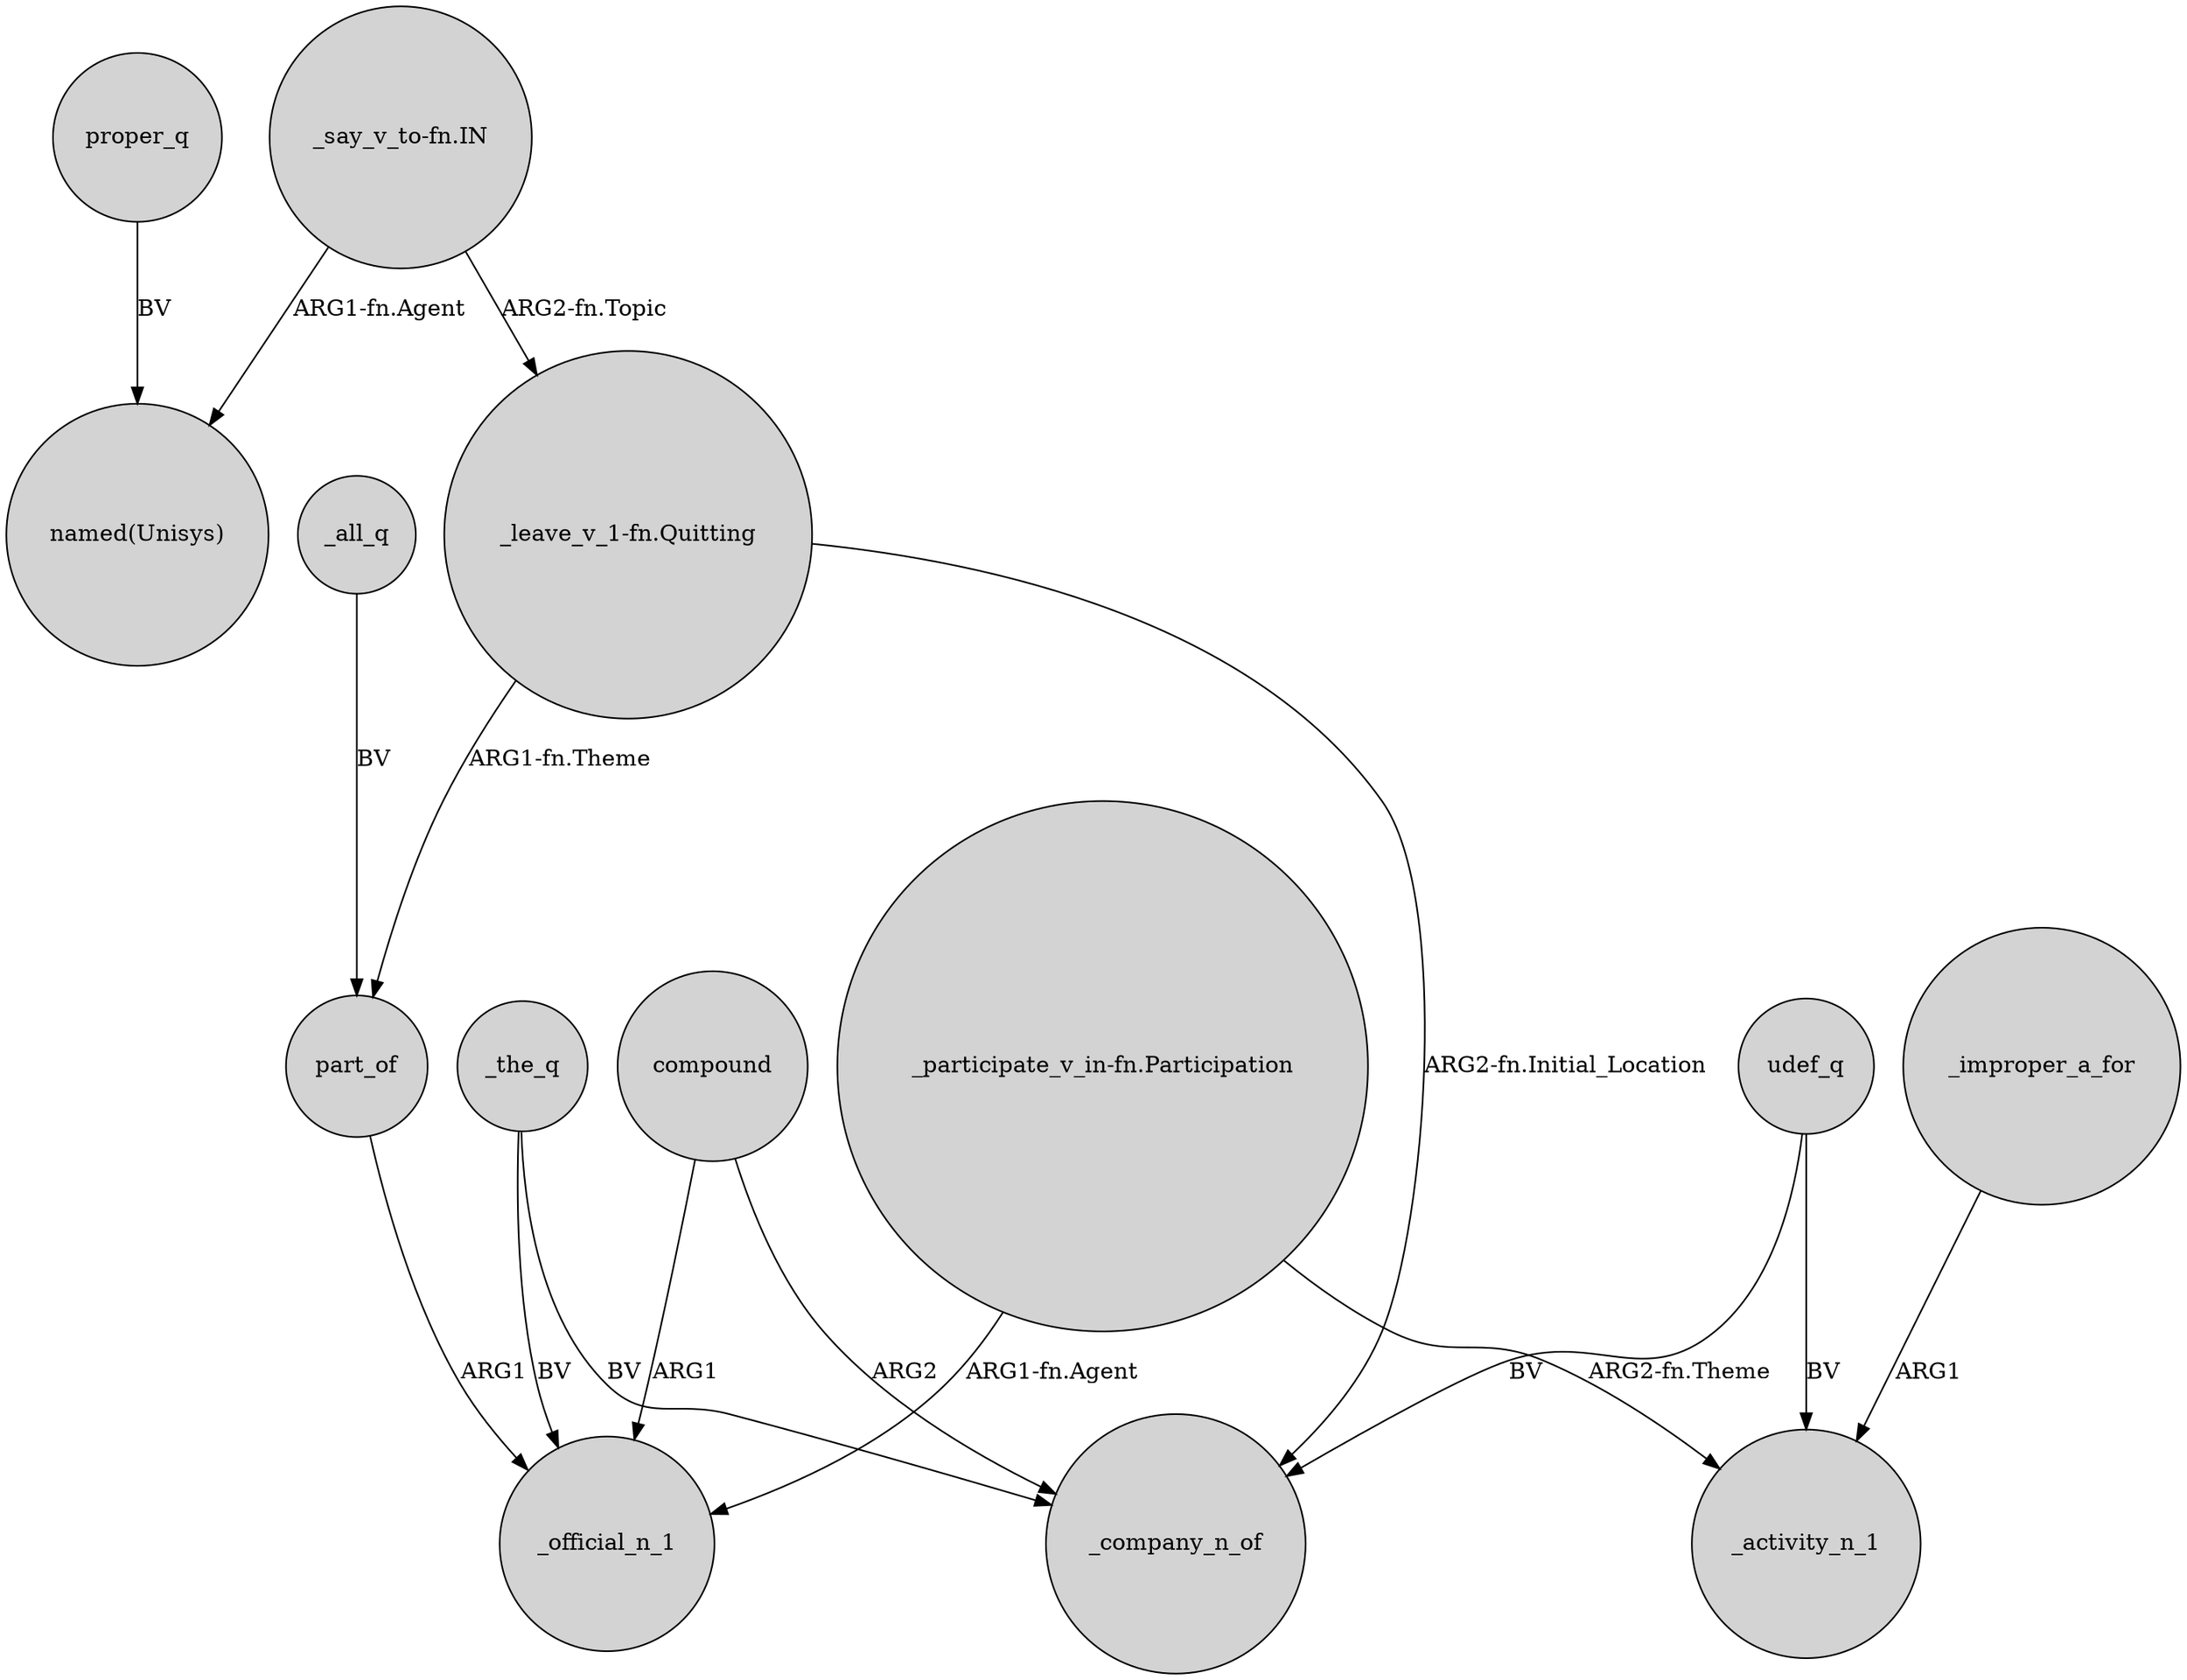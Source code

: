digraph {
	node [shape=circle style=filled]
	proper_q -> "named(Unisys)" [label=BV]
	compound -> _official_n_1 [label=ARG1]
	"_participate_v_in-fn.Participation" -> _official_n_1 [label="ARG1-fn.Agent"]
	part_of -> _official_n_1 [label=ARG1]
	"_say_v_to-fn.IN" -> "_leave_v_1-fn.Quitting" [label="ARG2-fn.Topic"]
	compound -> _company_n_of [label=ARG2]
	_all_q -> part_of [label=BV]
	_the_q -> _official_n_1 [label=BV]
	udef_q -> _company_n_of [label=BV]
	udef_q -> _activity_n_1 [label=BV]
	"_participate_v_in-fn.Participation" -> _activity_n_1 [label="ARG2-fn.Theme"]
	_improper_a_for -> _activity_n_1 [label=ARG1]
	"_leave_v_1-fn.Quitting" -> part_of [label="ARG1-fn.Theme"]
	_the_q -> _company_n_of [label=BV]
	"_say_v_to-fn.IN" -> "named(Unisys)" [label="ARG1-fn.Agent"]
	"_leave_v_1-fn.Quitting" -> _company_n_of [label="ARG2-fn.Initial_Location"]
}
